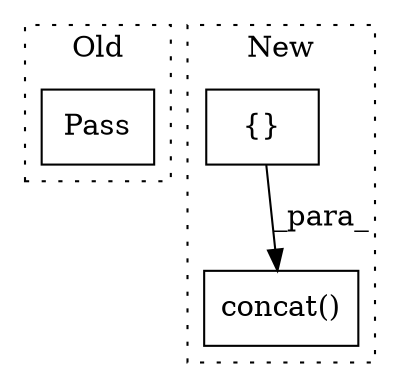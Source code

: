 digraph G {
subgraph cluster0 {
1 [label="Pass" a="62" s="5304" l="4" shape="box"];
label = "Old";
style="dotted";
}
subgraph cluster1 {
2 [label="concat()" a="75" s="5181,5228" l="10,1" shape="box"];
3 [label="{}" a="59" s="5191,5227" l="1,0" shape="box"];
label = "New";
style="dotted";
}
3 -> 2 [label="_para_"];
}